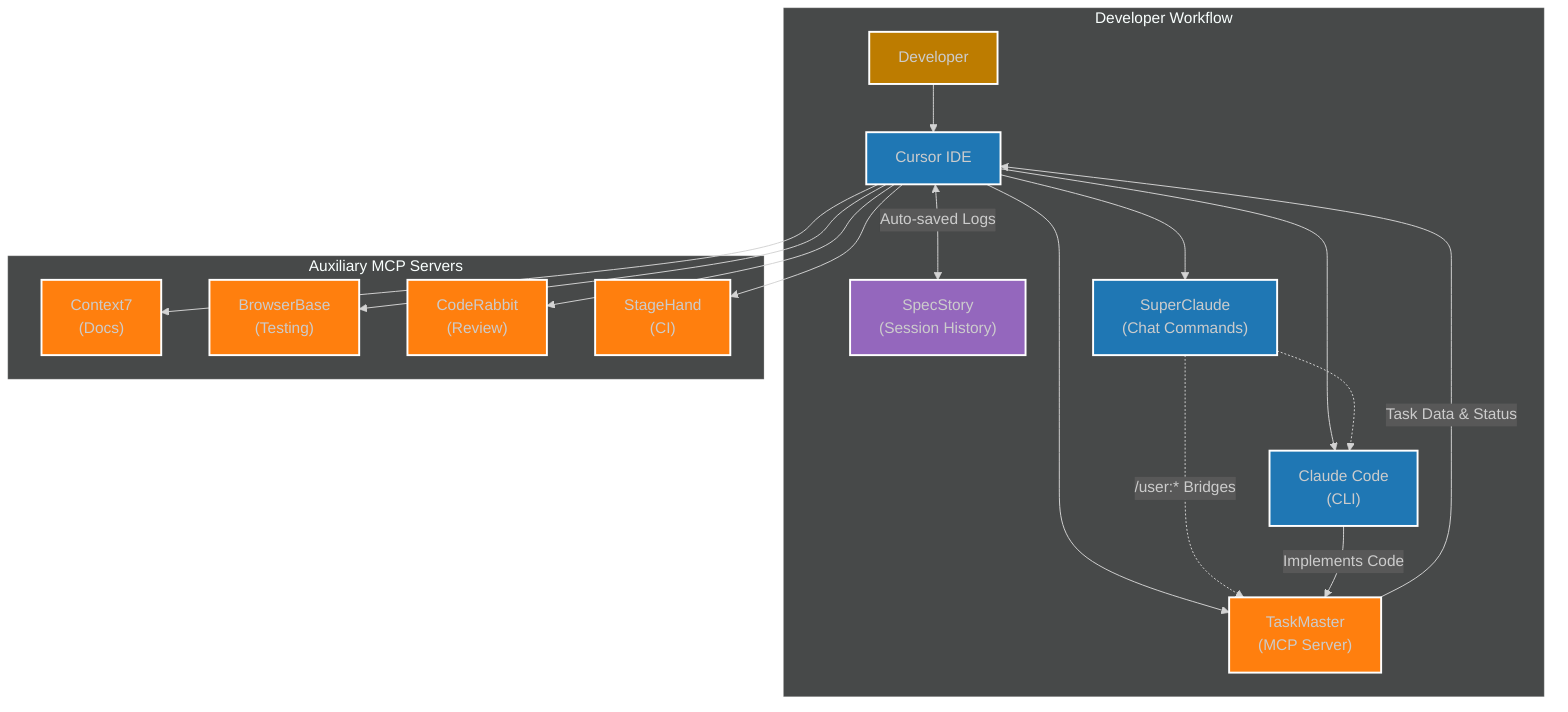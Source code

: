 %%{init: {"theme":"dark"}}%%
graph TD
  subgraph "Developer Workflow"
    developer["Developer"]:::role
    cursor["Cursor IDE"]:::tool
    specstory["SpecStory<br/>(Session History)"]:::aux
    superclaude["SuperClaude<br/>(Chat Commands)"]:::tool
    claudeCode["Claude Code<br/>(CLI)"]:::tool
    taskmaster["TaskMaster<br/>(MCP Server)"]:::server
  end

  subgraph "Auxiliary MCP Servers"
    context7["Context7<br/>(Docs)"]:::server
    browserbase["BrowserBase<br/>(Testing)"]:::server
    coderabbit["CodeRabbit<br/>(Review)"]:::server
    stagehand["StageHand<br/>(CI)"]:::server
  end

  developer --> cursor
  cursor --> superclaude
  cursor --> taskmaster
  cursor --> claudeCode
  cursor <-->|"Auto-saved Logs"| specstory
  superclaude -.->|"/user:* Bridges"| taskmaster
  superclaude -.-> claudeCode
  claudeCode -->|"Implements Code"| taskmaster
  taskmaster -->|"Task Data & Status"| cursor
  cursor --> context7
  cursor --> browserbase
  cursor --> coderabbit
  cursor --> stagehand

  classDef role fill:#bd7c00,stroke:#ffffff,stroke-width:2px;
  classDef tool fill:#1f77b4,stroke:#ffffff,stroke-width:2px;
  classDef aux fill:#9467bd,stroke:#ffffff,stroke-width:2px;
  classDef server fill:#ff7f0e,stroke:#ffffff,stroke-width:2px;

  class developer role;
  class cursor,superclaude,claudeCode tool;
  class specstory aux;
  class taskmaster,context7,browserbase,coderabbit,stagehand server;